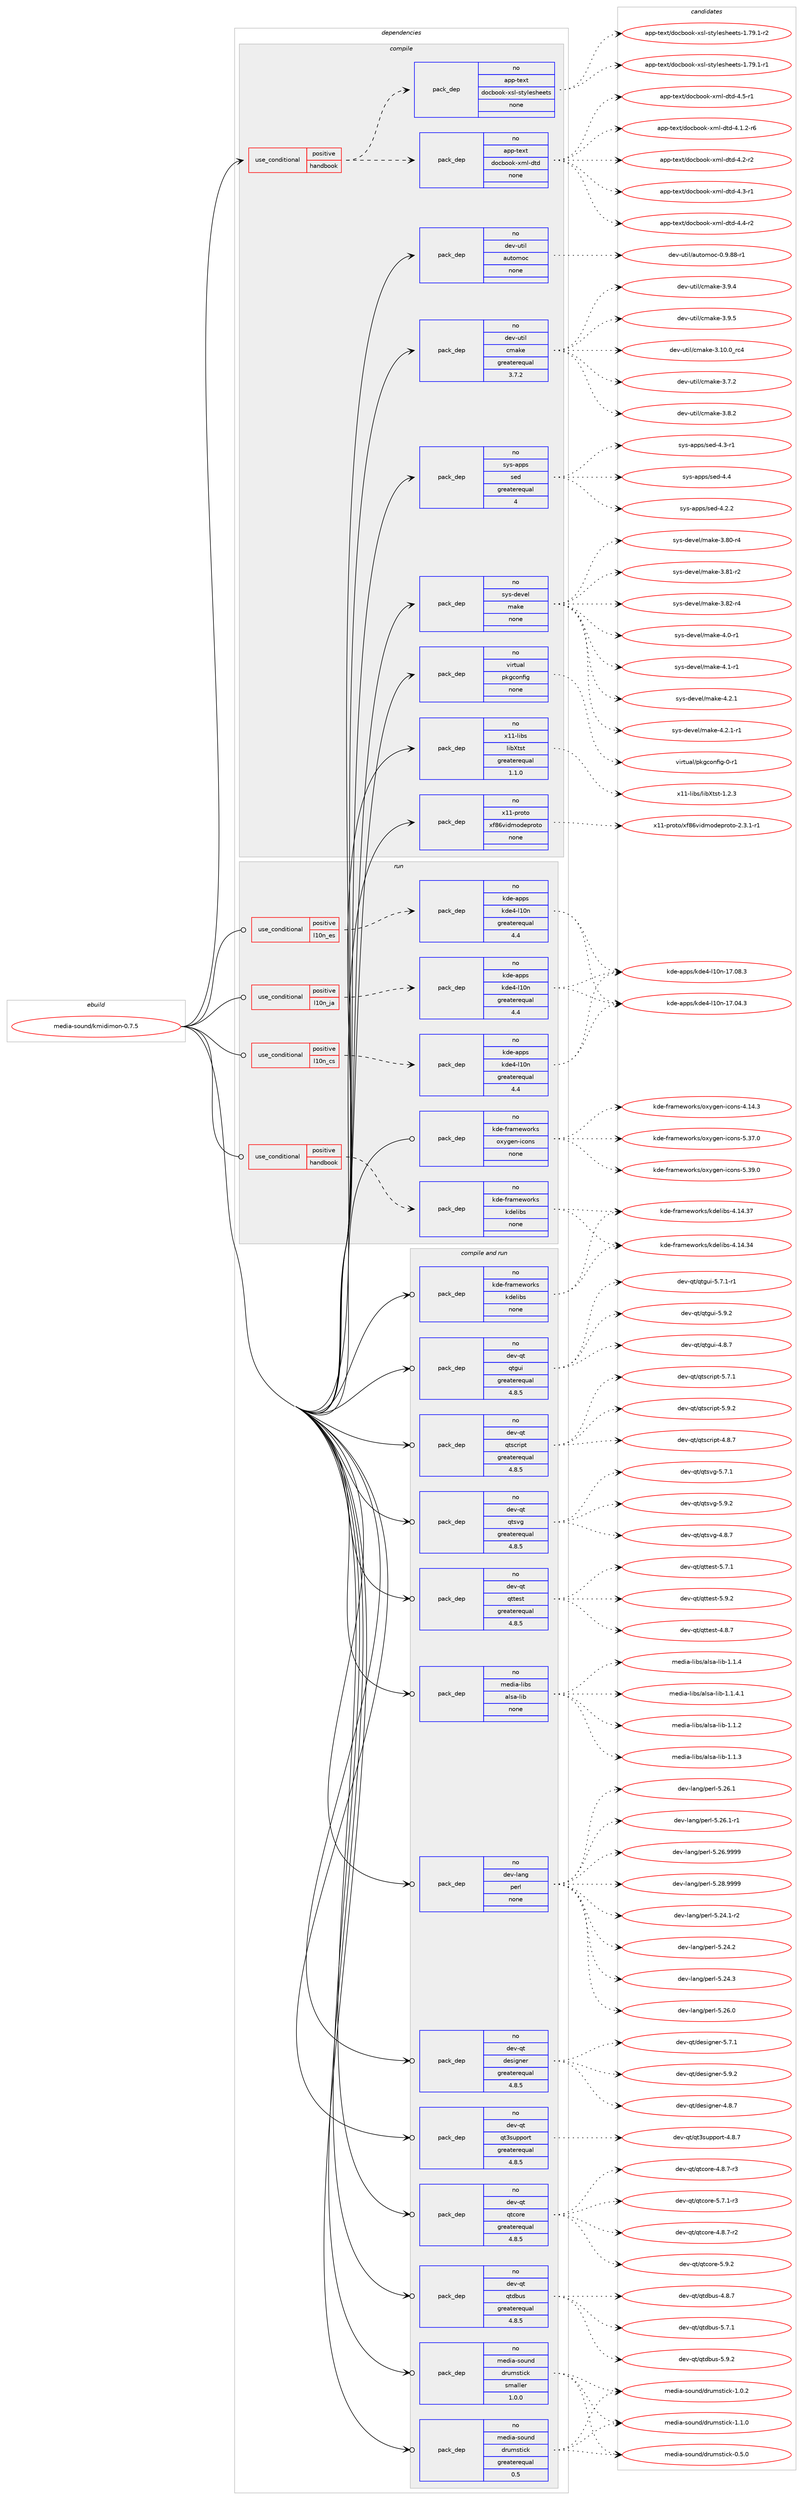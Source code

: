 digraph prolog {

# *************
# Graph options
# *************

newrank=true;
concentrate=true;
compound=true;
graph [rankdir=LR,fontname=Helvetica,fontsize=10,ranksep=1.5];#, ranksep=2.5, nodesep=0.2];
edge  [arrowhead=vee];
node  [fontname=Helvetica,fontsize=10];

# **********
# The ebuild
# **********

subgraph cluster_leftcol {
color=gray;
rank=same;
label=<<i>ebuild</i>>;
id [label="media-sound/kmidimon-0.7.5", color=red, width=4, href="../media-sound/kmidimon-0.7.5.svg"];
}

# ****************
# The dependencies
# ****************

subgraph cluster_midcol {
color=gray;
label=<<i>dependencies</i>>;
subgraph cluster_compile {
fillcolor="#eeeeee";
style=filled;
label=<<i>compile</i>>;
subgraph cond93591 {
dependency381960 [label=<<TABLE BORDER="0" CELLBORDER="1" CELLSPACING="0" CELLPADDING="4"><TR><TD ROWSPAN="3" CELLPADDING="10">use_conditional</TD></TR><TR><TD>positive</TD></TR><TR><TD>handbook</TD></TR></TABLE>>, shape=none, color=red];
subgraph pack282228 {
dependency381961 [label=<<TABLE BORDER="0" CELLBORDER="1" CELLSPACING="0" CELLPADDING="4" WIDTH="220"><TR><TD ROWSPAN="6" CELLPADDING="30">pack_dep</TD></TR><TR><TD WIDTH="110">no</TD></TR><TR><TD>app-text</TD></TR><TR><TD>docbook-xml-dtd</TD></TR><TR><TD>none</TD></TR><TR><TD></TD></TR></TABLE>>, shape=none, color=blue];
}
dependency381960:e -> dependency381961:w [weight=20,style="dashed",arrowhead="vee"];
subgraph pack282229 {
dependency381962 [label=<<TABLE BORDER="0" CELLBORDER="1" CELLSPACING="0" CELLPADDING="4" WIDTH="220"><TR><TD ROWSPAN="6" CELLPADDING="30">pack_dep</TD></TR><TR><TD WIDTH="110">no</TD></TR><TR><TD>app-text</TD></TR><TR><TD>docbook-xsl-stylesheets</TD></TR><TR><TD>none</TD></TR><TR><TD></TD></TR></TABLE>>, shape=none, color=blue];
}
dependency381960:e -> dependency381962:w [weight=20,style="dashed",arrowhead="vee"];
}
id:e -> dependency381960:w [weight=20,style="solid",arrowhead="vee"];
subgraph pack282230 {
dependency381963 [label=<<TABLE BORDER="0" CELLBORDER="1" CELLSPACING="0" CELLPADDING="4" WIDTH="220"><TR><TD ROWSPAN="6" CELLPADDING="30">pack_dep</TD></TR><TR><TD WIDTH="110">no</TD></TR><TR><TD>dev-util</TD></TR><TR><TD>automoc</TD></TR><TR><TD>none</TD></TR><TR><TD></TD></TR></TABLE>>, shape=none, color=blue];
}
id:e -> dependency381963:w [weight=20,style="solid",arrowhead="vee"];
subgraph pack282231 {
dependency381964 [label=<<TABLE BORDER="0" CELLBORDER="1" CELLSPACING="0" CELLPADDING="4" WIDTH="220"><TR><TD ROWSPAN="6" CELLPADDING="30">pack_dep</TD></TR><TR><TD WIDTH="110">no</TD></TR><TR><TD>dev-util</TD></TR><TR><TD>cmake</TD></TR><TR><TD>greaterequal</TD></TR><TR><TD>3.7.2</TD></TR></TABLE>>, shape=none, color=blue];
}
id:e -> dependency381964:w [weight=20,style="solid",arrowhead="vee"];
subgraph pack282232 {
dependency381965 [label=<<TABLE BORDER="0" CELLBORDER="1" CELLSPACING="0" CELLPADDING="4" WIDTH="220"><TR><TD ROWSPAN="6" CELLPADDING="30">pack_dep</TD></TR><TR><TD WIDTH="110">no</TD></TR><TR><TD>sys-apps</TD></TR><TR><TD>sed</TD></TR><TR><TD>greaterequal</TD></TR><TR><TD>4</TD></TR></TABLE>>, shape=none, color=blue];
}
id:e -> dependency381965:w [weight=20,style="solid",arrowhead="vee"];
subgraph pack282233 {
dependency381966 [label=<<TABLE BORDER="0" CELLBORDER="1" CELLSPACING="0" CELLPADDING="4" WIDTH="220"><TR><TD ROWSPAN="6" CELLPADDING="30">pack_dep</TD></TR><TR><TD WIDTH="110">no</TD></TR><TR><TD>sys-devel</TD></TR><TR><TD>make</TD></TR><TR><TD>none</TD></TR><TR><TD></TD></TR></TABLE>>, shape=none, color=blue];
}
id:e -> dependency381966:w [weight=20,style="solid",arrowhead="vee"];
subgraph pack282234 {
dependency381967 [label=<<TABLE BORDER="0" CELLBORDER="1" CELLSPACING="0" CELLPADDING="4" WIDTH="220"><TR><TD ROWSPAN="6" CELLPADDING="30">pack_dep</TD></TR><TR><TD WIDTH="110">no</TD></TR><TR><TD>virtual</TD></TR><TR><TD>pkgconfig</TD></TR><TR><TD>none</TD></TR><TR><TD></TD></TR></TABLE>>, shape=none, color=blue];
}
id:e -> dependency381967:w [weight=20,style="solid",arrowhead="vee"];
subgraph pack282235 {
dependency381968 [label=<<TABLE BORDER="0" CELLBORDER="1" CELLSPACING="0" CELLPADDING="4" WIDTH="220"><TR><TD ROWSPAN="6" CELLPADDING="30">pack_dep</TD></TR><TR><TD WIDTH="110">no</TD></TR><TR><TD>x11-libs</TD></TR><TR><TD>libXtst</TD></TR><TR><TD>greaterequal</TD></TR><TR><TD>1.1.0</TD></TR></TABLE>>, shape=none, color=blue];
}
id:e -> dependency381968:w [weight=20,style="solid",arrowhead="vee"];
subgraph pack282236 {
dependency381969 [label=<<TABLE BORDER="0" CELLBORDER="1" CELLSPACING="0" CELLPADDING="4" WIDTH="220"><TR><TD ROWSPAN="6" CELLPADDING="30">pack_dep</TD></TR><TR><TD WIDTH="110">no</TD></TR><TR><TD>x11-proto</TD></TR><TR><TD>xf86vidmodeproto</TD></TR><TR><TD>none</TD></TR><TR><TD></TD></TR></TABLE>>, shape=none, color=blue];
}
id:e -> dependency381969:w [weight=20,style="solid",arrowhead="vee"];
}
subgraph cluster_compileandrun {
fillcolor="#eeeeee";
style=filled;
label=<<i>compile and run</i>>;
subgraph pack282237 {
dependency381970 [label=<<TABLE BORDER="0" CELLBORDER="1" CELLSPACING="0" CELLPADDING="4" WIDTH="220"><TR><TD ROWSPAN="6" CELLPADDING="30">pack_dep</TD></TR><TR><TD WIDTH="110">no</TD></TR><TR><TD>dev-lang</TD></TR><TR><TD>perl</TD></TR><TR><TD>none</TD></TR><TR><TD></TD></TR></TABLE>>, shape=none, color=blue];
}
id:e -> dependency381970:w [weight=20,style="solid",arrowhead="odotvee"];
subgraph pack282238 {
dependency381971 [label=<<TABLE BORDER="0" CELLBORDER="1" CELLSPACING="0" CELLPADDING="4" WIDTH="220"><TR><TD ROWSPAN="6" CELLPADDING="30">pack_dep</TD></TR><TR><TD WIDTH="110">no</TD></TR><TR><TD>dev-qt</TD></TR><TR><TD>designer</TD></TR><TR><TD>greaterequal</TD></TR><TR><TD>4.8.5</TD></TR></TABLE>>, shape=none, color=blue];
}
id:e -> dependency381971:w [weight=20,style="solid",arrowhead="odotvee"];
subgraph pack282239 {
dependency381972 [label=<<TABLE BORDER="0" CELLBORDER="1" CELLSPACING="0" CELLPADDING="4" WIDTH="220"><TR><TD ROWSPAN="6" CELLPADDING="30">pack_dep</TD></TR><TR><TD WIDTH="110">no</TD></TR><TR><TD>dev-qt</TD></TR><TR><TD>qt3support</TD></TR><TR><TD>greaterequal</TD></TR><TR><TD>4.8.5</TD></TR></TABLE>>, shape=none, color=blue];
}
id:e -> dependency381972:w [weight=20,style="solid",arrowhead="odotvee"];
subgraph pack282240 {
dependency381973 [label=<<TABLE BORDER="0" CELLBORDER="1" CELLSPACING="0" CELLPADDING="4" WIDTH="220"><TR><TD ROWSPAN="6" CELLPADDING="30">pack_dep</TD></TR><TR><TD WIDTH="110">no</TD></TR><TR><TD>dev-qt</TD></TR><TR><TD>qtcore</TD></TR><TR><TD>greaterequal</TD></TR><TR><TD>4.8.5</TD></TR></TABLE>>, shape=none, color=blue];
}
id:e -> dependency381973:w [weight=20,style="solid",arrowhead="odotvee"];
subgraph pack282241 {
dependency381974 [label=<<TABLE BORDER="0" CELLBORDER="1" CELLSPACING="0" CELLPADDING="4" WIDTH="220"><TR><TD ROWSPAN="6" CELLPADDING="30">pack_dep</TD></TR><TR><TD WIDTH="110">no</TD></TR><TR><TD>dev-qt</TD></TR><TR><TD>qtdbus</TD></TR><TR><TD>greaterequal</TD></TR><TR><TD>4.8.5</TD></TR></TABLE>>, shape=none, color=blue];
}
id:e -> dependency381974:w [weight=20,style="solid",arrowhead="odotvee"];
subgraph pack282242 {
dependency381975 [label=<<TABLE BORDER="0" CELLBORDER="1" CELLSPACING="0" CELLPADDING="4" WIDTH="220"><TR><TD ROWSPAN="6" CELLPADDING="30">pack_dep</TD></TR><TR><TD WIDTH="110">no</TD></TR><TR><TD>dev-qt</TD></TR><TR><TD>qtgui</TD></TR><TR><TD>greaterequal</TD></TR><TR><TD>4.8.5</TD></TR></TABLE>>, shape=none, color=blue];
}
id:e -> dependency381975:w [weight=20,style="solid",arrowhead="odotvee"];
subgraph pack282243 {
dependency381976 [label=<<TABLE BORDER="0" CELLBORDER="1" CELLSPACING="0" CELLPADDING="4" WIDTH="220"><TR><TD ROWSPAN="6" CELLPADDING="30">pack_dep</TD></TR><TR><TD WIDTH="110">no</TD></TR><TR><TD>dev-qt</TD></TR><TR><TD>qtscript</TD></TR><TR><TD>greaterequal</TD></TR><TR><TD>4.8.5</TD></TR></TABLE>>, shape=none, color=blue];
}
id:e -> dependency381976:w [weight=20,style="solid",arrowhead="odotvee"];
subgraph pack282244 {
dependency381977 [label=<<TABLE BORDER="0" CELLBORDER="1" CELLSPACING="0" CELLPADDING="4" WIDTH="220"><TR><TD ROWSPAN="6" CELLPADDING="30">pack_dep</TD></TR><TR><TD WIDTH="110">no</TD></TR><TR><TD>dev-qt</TD></TR><TR><TD>qtsvg</TD></TR><TR><TD>greaterequal</TD></TR><TR><TD>4.8.5</TD></TR></TABLE>>, shape=none, color=blue];
}
id:e -> dependency381977:w [weight=20,style="solid",arrowhead="odotvee"];
subgraph pack282245 {
dependency381978 [label=<<TABLE BORDER="0" CELLBORDER="1" CELLSPACING="0" CELLPADDING="4" WIDTH="220"><TR><TD ROWSPAN="6" CELLPADDING="30">pack_dep</TD></TR><TR><TD WIDTH="110">no</TD></TR><TR><TD>dev-qt</TD></TR><TR><TD>qttest</TD></TR><TR><TD>greaterequal</TD></TR><TR><TD>4.8.5</TD></TR></TABLE>>, shape=none, color=blue];
}
id:e -> dependency381978:w [weight=20,style="solid",arrowhead="odotvee"];
subgraph pack282246 {
dependency381979 [label=<<TABLE BORDER="0" CELLBORDER="1" CELLSPACING="0" CELLPADDING="4" WIDTH="220"><TR><TD ROWSPAN="6" CELLPADDING="30">pack_dep</TD></TR><TR><TD WIDTH="110">no</TD></TR><TR><TD>kde-frameworks</TD></TR><TR><TD>kdelibs</TD></TR><TR><TD>none</TD></TR><TR><TD></TD></TR></TABLE>>, shape=none, color=blue];
}
id:e -> dependency381979:w [weight=20,style="solid",arrowhead="odotvee"];
subgraph pack282247 {
dependency381980 [label=<<TABLE BORDER="0" CELLBORDER="1" CELLSPACING="0" CELLPADDING="4" WIDTH="220"><TR><TD ROWSPAN="6" CELLPADDING="30">pack_dep</TD></TR><TR><TD WIDTH="110">no</TD></TR><TR><TD>media-libs</TD></TR><TR><TD>alsa-lib</TD></TR><TR><TD>none</TD></TR><TR><TD></TD></TR></TABLE>>, shape=none, color=blue];
}
id:e -> dependency381980:w [weight=20,style="solid",arrowhead="odotvee"];
subgraph pack282248 {
dependency381981 [label=<<TABLE BORDER="0" CELLBORDER="1" CELLSPACING="0" CELLPADDING="4" WIDTH="220"><TR><TD ROWSPAN="6" CELLPADDING="30">pack_dep</TD></TR><TR><TD WIDTH="110">no</TD></TR><TR><TD>media-sound</TD></TR><TR><TD>drumstick</TD></TR><TR><TD>greaterequal</TD></TR><TR><TD>0.5</TD></TR></TABLE>>, shape=none, color=blue];
}
id:e -> dependency381981:w [weight=20,style="solid",arrowhead="odotvee"];
subgraph pack282249 {
dependency381982 [label=<<TABLE BORDER="0" CELLBORDER="1" CELLSPACING="0" CELLPADDING="4" WIDTH="220"><TR><TD ROWSPAN="6" CELLPADDING="30">pack_dep</TD></TR><TR><TD WIDTH="110">no</TD></TR><TR><TD>media-sound</TD></TR><TR><TD>drumstick</TD></TR><TR><TD>smaller</TD></TR><TR><TD>1.0.0</TD></TR></TABLE>>, shape=none, color=blue];
}
id:e -> dependency381982:w [weight=20,style="solid",arrowhead="odotvee"];
}
subgraph cluster_run {
fillcolor="#eeeeee";
style=filled;
label=<<i>run</i>>;
subgraph cond93592 {
dependency381983 [label=<<TABLE BORDER="0" CELLBORDER="1" CELLSPACING="0" CELLPADDING="4"><TR><TD ROWSPAN="3" CELLPADDING="10">use_conditional</TD></TR><TR><TD>positive</TD></TR><TR><TD>handbook</TD></TR></TABLE>>, shape=none, color=red];
subgraph pack282250 {
dependency381984 [label=<<TABLE BORDER="0" CELLBORDER="1" CELLSPACING="0" CELLPADDING="4" WIDTH="220"><TR><TD ROWSPAN="6" CELLPADDING="30">pack_dep</TD></TR><TR><TD WIDTH="110">no</TD></TR><TR><TD>kde-frameworks</TD></TR><TR><TD>kdelibs</TD></TR><TR><TD>none</TD></TR><TR><TD></TD></TR></TABLE>>, shape=none, color=blue];
}
dependency381983:e -> dependency381984:w [weight=20,style="dashed",arrowhead="vee"];
}
id:e -> dependency381983:w [weight=20,style="solid",arrowhead="odot"];
subgraph cond93593 {
dependency381985 [label=<<TABLE BORDER="0" CELLBORDER="1" CELLSPACING="0" CELLPADDING="4"><TR><TD ROWSPAN="3" CELLPADDING="10">use_conditional</TD></TR><TR><TD>positive</TD></TR><TR><TD>l10n_cs</TD></TR></TABLE>>, shape=none, color=red];
subgraph pack282251 {
dependency381986 [label=<<TABLE BORDER="0" CELLBORDER="1" CELLSPACING="0" CELLPADDING="4" WIDTH="220"><TR><TD ROWSPAN="6" CELLPADDING="30">pack_dep</TD></TR><TR><TD WIDTH="110">no</TD></TR><TR><TD>kde-apps</TD></TR><TR><TD>kde4-l10n</TD></TR><TR><TD>greaterequal</TD></TR><TR><TD>4.4</TD></TR></TABLE>>, shape=none, color=blue];
}
dependency381985:e -> dependency381986:w [weight=20,style="dashed",arrowhead="vee"];
}
id:e -> dependency381985:w [weight=20,style="solid",arrowhead="odot"];
subgraph cond93594 {
dependency381987 [label=<<TABLE BORDER="0" CELLBORDER="1" CELLSPACING="0" CELLPADDING="4"><TR><TD ROWSPAN="3" CELLPADDING="10">use_conditional</TD></TR><TR><TD>positive</TD></TR><TR><TD>l10n_es</TD></TR></TABLE>>, shape=none, color=red];
subgraph pack282252 {
dependency381988 [label=<<TABLE BORDER="0" CELLBORDER="1" CELLSPACING="0" CELLPADDING="4" WIDTH="220"><TR><TD ROWSPAN="6" CELLPADDING="30">pack_dep</TD></TR><TR><TD WIDTH="110">no</TD></TR><TR><TD>kde-apps</TD></TR><TR><TD>kde4-l10n</TD></TR><TR><TD>greaterequal</TD></TR><TR><TD>4.4</TD></TR></TABLE>>, shape=none, color=blue];
}
dependency381987:e -> dependency381988:w [weight=20,style="dashed",arrowhead="vee"];
}
id:e -> dependency381987:w [weight=20,style="solid",arrowhead="odot"];
subgraph cond93595 {
dependency381989 [label=<<TABLE BORDER="0" CELLBORDER="1" CELLSPACING="0" CELLPADDING="4"><TR><TD ROWSPAN="3" CELLPADDING="10">use_conditional</TD></TR><TR><TD>positive</TD></TR><TR><TD>l10n_ja</TD></TR></TABLE>>, shape=none, color=red];
subgraph pack282253 {
dependency381990 [label=<<TABLE BORDER="0" CELLBORDER="1" CELLSPACING="0" CELLPADDING="4" WIDTH="220"><TR><TD ROWSPAN="6" CELLPADDING="30">pack_dep</TD></TR><TR><TD WIDTH="110">no</TD></TR><TR><TD>kde-apps</TD></TR><TR><TD>kde4-l10n</TD></TR><TR><TD>greaterequal</TD></TR><TR><TD>4.4</TD></TR></TABLE>>, shape=none, color=blue];
}
dependency381989:e -> dependency381990:w [weight=20,style="dashed",arrowhead="vee"];
}
id:e -> dependency381989:w [weight=20,style="solid",arrowhead="odot"];
subgraph pack282254 {
dependency381991 [label=<<TABLE BORDER="0" CELLBORDER="1" CELLSPACING="0" CELLPADDING="4" WIDTH="220"><TR><TD ROWSPAN="6" CELLPADDING="30">pack_dep</TD></TR><TR><TD WIDTH="110">no</TD></TR><TR><TD>kde-frameworks</TD></TR><TR><TD>oxygen-icons</TD></TR><TR><TD>none</TD></TR><TR><TD></TD></TR></TABLE>>, shape=none, color=blue];
}
id:e -> dependency381991:w [weight=20,style="solid",arrowhead="odot"];
}
}

# **************
# The candidates
# **************

subgraph cluster_choices {
rank=same;
color=gray;
label=<<i>candidates</i>>;

subgraph choice282228 {
color=black;
nodesep=1;
choice971121124511610112011647100111999811111110745120109108451001161004552464946504511454 [label="app-text/docbook-xml-dtd-4.1.2-r6", color=red, width=4,href="../app-text/docbook-xml-dtd-4.1.2-r6.svg"];
choice97112112451161011201164710011199981111111074512010910845100116100455246504511450 [label="app-text/docbook-xml-dtd-4.2-r2", color=red, width=4,href="../app-text/docbook-xml-dtd-4.2-r2.svg"];
choice97112112451161011201164710011199981111111074512010910845100116100455246514511449 [label="app-text/docbook-xml-dtd-4.3-r1", color=red, width=4,href="../app-text/docbook-xml-dtd-4.3-r1.svg"];
choice97112112451161011201164710011199981111111074512010910845100116100455246524511450 [label="app-text/docbook-xml-dtd-4.4-r2", color=red, width=4,href="../app-text/docbook-xml-dtd-4.4-r2.svg"];
choice97112112451161011201164710011199981111111074512010910845100116100455246534511449 [label="app-text/docbook-xml-dtd-4.5-r1", color=red, width=4,href="../app-text/docbook-xml-dtd-4.5-r1.svg"];
dependency381961:e -> choice971121124511610112011647100111999811111110745120109108451001161004552464946504511454:w [style=dotted,weight="100"];
dependency381961:e -> choice97112112451161011201164710011199981111111074512010910845100116100455246504511450:w [style=dotted,weight="100"];
dependency381961:e -> choice97112112451161011201164710011199981111111074512010910845100116100455246514511449:w [style=dotted,weight="100"];
dependency381961:e -> choice97112112451161011201164710011199981111111074512010910845100116100455246524511450:w [style=dotted,weight="100"];
dependency381961:e -> choice97112112451161011201164710011199981111111074512010910845100116100455246534511449:w [style=dotted,weight="100"];
}
subgraph choice282229 {
color=black;
nodesep=1;
choice97112112451161011201164710011199981111111074512011510845115116121108101115104101101116115454946555746494511449 [label="app-text/docbook-xsl-stylesheets-1.79.1-r1", color=red, width=4,href="../app-text/docbook-xsl-stylesheets-1.79.1-r1.svg"];
choice97112112451161011201164710011199981111111074512011510845115116121108101115104101101116115454946555746494511450 [label="app-text/docbook-xsl-stylesheets-1.79.1-r2", color=red, width=4,href="../app-text/docbook-xsl-stylesheets-1.79.1-r2.svg"];
dependency381962:e -> choice97112112451161011201164710011199981111111074512011510845115116121108101115104101101116115454946555746494511449:w [style=dotted,weight="100"];
dependency381962:e -> choice97112112451161011201164710011199981111111074512011510845115116121108101115104101101116115454946555746494511450:w [style=dotted,weight="100"];
}
subgraph choice282230 {
color=black;
nodesep=1;
choice10010111845117116105108479711711611110911199454846574656564511449 [label="dev-util/automoc-0.9.88-r1", color=red, width=4,href="../dev-util/automoc-0.9.88-r1.svg"];
dependency381963:e -> choice10010111845117116105108479711711611110911199454846574656564511449:w [style=dotted,weight="100"];
}
subgraph choice282231 {
color=black;
nodesep=1;
choice1001011184511711610510847991099710710145514649484648951149952 [label="dev-util/cmake-3.10.0_rc4", color=red, width=4,href="../dev-util/cmake-3.10.0_rc4.svg"];
choice10010111845117116105108479910997107101455146554650 [label="dev-util/cmake-3.7.2", color=red, width=4,href="../dev-util/cmake-3.7.2.svg"];
choice10010111845117116105108479910997107101455146564650 [label="dev-util/cmake-3.8.2", color=red, width=4,href="../dev-util/cmake-3.8.2.svg"];
choice10010111845117116105108479910997107101455146574652 [label="dev-util/cmake-3.9.4", color=red, width=4,href="../dev-util/cmake-3.9.4.svg"];
choice10010111845117116105108479910997107101455146574653 [label="dev-util/cmake-3.9.5", color=red, width=4,href="../dev-util/cmake-3.9.5.svg"];
dependency381964:e -> choice1001011184511711610510847991099710710145514649484648951149952:w [style=dotted,weight="100"];
dependency381964:e -> choice10010111845117116105108479910997107101455146554650:w [style=dotted,weight="100"];
dependency381964:e -> choice10010111845117116105108479910997107101455146564650:w [style=dotted,weight="100"];
dependency381964:e -> choice10010111845117116105108479910997107101455146574652:w [style=dotted,weight="100"];
dependency381964:e -> choice10010111845117116105108479910997107101455146574653:w [style=dotted,weight="100"];
}
subgraph choice282232 {
color=black;
nodesep=1;
choice115121115459711211211547115101100455246504650 [label="sys-apps/sed-4.2.2", color=red, width=4,href="../sys-apps/sed-4.2.2.svg"];
choice115121115459711211211547115101100455246514511449 [label="sys-apps/sed-4.3-r1", color=red, width=4,href="../sys-apps/sed-4.3-r1.svg"];
choice11512111545971121121154711510110045524652 [label="sys-apps/sed-4.4", color=red, width=4,href="../sys-apps/sed-4.4.svg"];
dependency381965:e -> choice115121115459711211211547115101100455246504650:w [style=dotted,weight="100"];
dependency381965:e -> choice115121115459711211211547115101100455246514511449:w [style=dotted,weight="100"];
dependency381965:e -> choice11512111545971121121154711510110045524652:w [style=dotted,weight="100"];
}
subgraph choice282233 {
color=black;
nodesep=1;
choice11512111545100101118101108471099710710145514656484511452 [label="sys-devel/make-3.80-r4", color=red, width=4,href="../sys-devel/make-3.80-r4.svg"];
choice11512111545100101118101108471099710710145514656494511450 [label="sys-devel/make-3.81-r2", color=red, width=4,href="../sys-devel/make-3.81-r2.svg"];
choice11512111545100101118101108471099710710145514656504511452 [label="sys-devel/make-3.82-r4", color=red, width=4,href="../sys-devel/make-3.82-r4.svg"];
choice115121115451001011181011084710997107101455246484511449 [label="sys-devel/make-4.0-r1", color=red, width=4,href="../sys-devel/make-4.0-r1.svg"];
choice115121115451001011181011084710997107101455246494511449 [label="sys-devel/make-4.1-r1", color=red, width=4,href="../sys-devel/make-4.1-r1.svg"];
choice115121115451001011181011084710997107101455246504649 [label="sys-devel/make-4.2.1", color=red, width=4,href="../sys-devel/make-4.2.1.svg"];
choice1151211154510010111810110847109971071014552465046494511449 [label="sys-devel/make-4.2.1-r1", color=red, width=4,href="../sys-devel/make-4.2.1-r1.svg"];
dependency381966:e -> choice11512111545100101118101108471099710710145514656484511452:w [style=dotted,weight="100"];
dependency381966:e -> choice11512111545100101118101108471099710710145514656494511450:w [style=dotted,weight="100"];
dependency381966:e -> choice11512111545100101118101108471099710710145514656504511452:w [style=dotted,weight="100"];
dependency381966:e -> choice115121115451001011181011084710997107101455246484511449:w [style=dotted,weight="100"];
dependency381966:e -> choice115121115451001011181011084710997107101455246494511449:w [style=dotted,weight="100"];
dependency381966:e -> choice115121115451001011181011084710997107101455246504649:w [style=dotted,weight="100"];
dependency381966:e -> choice1151211154510010111810110847109971071014552465046494511449:w [style=dotted,weight="100"];
}
subgraph choice282234 {
color=black;
nodesep=1;
choice11810511411611797108471121071039911111010210510345484511449 [label="virtual/pkgconfig-0-r1", color=red, width=4,href="../virtual/pkgconfig-0-r1.svg"];
dependency381967:e -> choice11810511411611797108471121071039911111010210510345484511449:w [style=dotted,weight="100"];
}
subgraph choice282235 {
color=black;
nodesep=1;
choice12049494510810598115471081059888116115116454946504651 [label="x11-libs/libXtst-1.2.3", color=red, width=4,href="../x11-libs/libXtst-1.2.3.svg"];
dependency381968:e -> choice12049494510810598115471081059888116115116454946504651:w [style=dotted,weight="100"];
}
subgraph choice282236 {
color=black;
nodesep=1;
choice1204949451121141111161114712010256541181051001091111001011121141111161114550465146494511449 [label="x11-proto/xf86vidmodeproto-2.3.1-r1", color=red, width=4,href="../x11-proto/xf86vidmodeproto-2.3.1-r1.svg"];
dependency381969:e -> choice1204949451121141111161114712010256541181051001091111001011121141111161114550465146494511449:w [style=dotted,weight="100"];
}
subgraph choice282237 {
color=black;
nodesep=1;
choice100101118451089711010347112101114108455346505246494511450 [label="dev-lang/perl-5.24.1-r2", color=red, width=4,href="../dev-lang/perl-5.24.1-r2.svg"];
choice10010111845108971101034711210111410845534650524650 [label="dev-lang/perl-5.24.2", color=red, width=4,href="../dev-lang/perl-5.24.2.svg"];
choice10010111845108971101034711210111410845534650524651 [label="dev-lang/perl-5.24.3", color=red, width=4,href="../dev-lang/perl-5.24.3.svg"];
choice10010111845108971101034711210111410845534650544648 [label="dev-lang/perl-5.26.0", color=red, width=4,href="../dev-lang/perl-5.26.0.svg"];
choice10010111845108971101034711210111410845534650544649 [label="dev-lang/perl-5.26.1", color=red, width=4,href="../dev-lang/perl-5.26.1.svg"];
choice100101118451089711010347112101114108455346505446494511449 [label="dev-lang/perl-5.26.1-r1", color=red, width=4,href="../dev-lang/perl-5.26.1-r1.svg"];
choice10010111845108971101034711210111410845534650544657575757 [label="dev-lang/perl-5.26.9999", color=red, width=4,href="../dev-lang/perl-5.26.9999.svg"];
choice10010111845108971101034711210111410845534650564657575757 [label="dev-lang/perl-5.28.9999", color=red, width=4,href="../dev-lang/perl-5.28.9999.svg"];
dependency381970:e -> choice100101118451089711010347112101114108455346505246494511450:w [style=dotted,weight="100"];
dependency381970:e -> choice10010111845108971101034711210111410845534650524650:w [style=dotted,weight="100"];
dependency381970:e -> choice10010111845108971101034711210111410845534650524651:w [style=dotted,weight="100"];
dependency381970:e -> choice10010111845108971101034711210111410845534650544648:w [style=dotted,weight="100"];
dependency381970:e -> choice10010111845108971101034711210111410845534650544649:w [style=dotted,weight="100"];
dependency381970:e -> choice100101118451089711010347112101114108455346505446494511449:w [style=dotted,weight="100"];
dependency381970:e -> choice10010111845108971101034711210111410845534650544657575757:w [style=dotted,weight="100"];
dependency381970:e -> choice10010111845108971101034711210111410845534650564657575757:w [style=dotted,weight="100"];
}
subgraph choice282238 {
color=black;
nodesep=1;
choice1001011184511311647100101115105103110101114455246564655 [label="dev-qt/designer-4.8.7", color=red, width=4,href="../dev-qt/designer-4.8.7.svg"];
choice1001011184511311647100101115105103110101114455346554649 [label="dev-qt/designer-5.7.1", color=red, width=4,href="../dev-qt/designer-5.7.1.svg"];
choice1001011184511311647100101115105103110101114455346574650 [label="dev-qt/designer-5.9.2", color=red, width=4,href="../dev-qt/designer-5.9.2.svg"];
dependency381971:e -> choice1001011184511311647100101115105103110101114455246564655:w [style=dotted,weight="100"];
dependency381971:e -> choice1001011184511311647100101115105103110101114455346554649:w [style=dotted,weight="100"];
dependency381971:e -> choice1001011184511311647100101115105103110101114455346574650:w [style=dotted,weight="100"];
}
subgraph choice282239 {
color=black;
nodesep=1;
choice100101118451131164711311651115117112112111114116455246564655 [label="dev-qt/qt3support-4.8.7", color=red, width=4,href="../dev-qt/qt3support-4.8.7.svg"];
dependency381972:e -> choice100101118451131164711311651115117112112111114116455246564655:w [style=dotted,weight="100"];
}
subgraph choice282240 {
color=black;
nodesep=1;
choice1001011184511311647113116991111141014552465646554511450 [label="dev-qt/qtcore-4.8.7-r2", color=red, width=4,href="../dev-qt/qtcore-4.8.7-r2.svg"];
choice1001011184511311647113116991111141014552465646554511451 [label="dev-qt/qtcore-4.8.7-r3", color=red, width=4,href="../dev-qt/qtcore-4.8.7-r3.svg"];
choice1001011184511311647113116991111141014553465546494511451 [label="dev-qt/qtcore-5.7.1-r3", color=red, width=4,href="../dev-qt/qtcore-5.7.1-r3.svg"];
choice100101118451131164711311699111114101455346574650 [label="dev-qt/qtcore-5.9.2", color=red, width=4,href="../dev-qt/qtcore-5.9.2.svg"];
dependency381973:e -> choice1001011184511311647113116991111141014552465646554511450:w [style=dotted,weight="100"];
dependency381973:e -> choice1001011184511311647113116991111141014552465646554511451:w [style=dotted,weight="100"];
dependency381973:e -> choice1001011184511311647113116991111141014553465546494511451:w [style=dotted,weight="100"];
dependency381973:e -> choice100101118451131164711311699111114101455346574650:w [style=dotted,weight="100"];
}
subgraph choice282241 {
color=black;
nodesep=1;
choice100101118451131164711311610098117115455246564655 [label="dev-qt/qtdbus-4.8.7", color=red, width=4,href="../dev-qt/qtdbus-4.8.7.svg"];
choice100101118451131164711311610098117115455346554649 [label="dev-qt/qtdbus-5.7.1", color=red, width=4,href="../dev-qt/qtdbus-5.7.1.svg"];
choice100101118451131164711311610098117115455346574650 [label="dev-qt/qtdbus-5.9.2", color=red, width=4,href="../dev-qt/qtdbus-5.9.2.svg"];
dependency381974:e -> choice100101118451131164711311610098117115455246564655:w [style=dotted,weight="100"];
dependency381974:e -> choice100101118451131164711311610098117115455346554649:w [style=dotted,weight="100"];
dependency381974:e -> choice100101118451131164711311610098117115455346574650:w [style=dotted,weight="100"];
}
subgraph choice282242 {
color=black;
nodesep=1;
choice1001011184511311647113116103117105455246564655 [label="dev-qt/qtgui-4.8.7", color=red, width=4,href="../dev-qt/qtgui-4.8.7.svg"];
choice10010111845113116471131161031171054553465546494511449 [label="dev-qt/qtgui-5.7.1-r1", color=red, width=4,href="../dev-qt/qtgui-5.7.1-r1.svg"];
choice1001011184511311647113116103117105455346574650 [label="dev-qt/qtgui-5.9.2", color=red, width=4,href="../dev-qt/qtgui-5.9.2.svg"];
dependency381975:e -> choice1001011184511311647113116103117105455246564655:w [style=dotted,weight="100"];
dependency381975:e -> choice10010111845113116471131161031171054553465546494511449:w [style=dotted,weight="100"];
dependency381975:e -> choice1001011184511311647113116103117105455346574650:w [style=dotted,weight="100"];
}
subgraph choice282243 {
color=black;
nodesep=1;
choice100101118451131164711311611599114105112116455246564655 [label="dev-qt/qtscript-4.8.7", color=red, width=4,href="../dev-qt/qtscript-4.8.7.svg"];
choice100101118451131164711311611599114105112116455346554649 [label="dev-qt/qtscript-5.7.1", color=red, width=4,href="../dev-qt/qtscript-5.7.1.svg"];
choice100101118451131164711311611599114105112116455346574650 [label="dev-qt/qtscript-5.9.2", color=red, width=4,href="../dev-qt/qtscript-5.9.2.svg"];
dependency381976:e -> choice100101118451131164711311611599114105112116455246564655:w [style=dotted,weight="100"];
dependency381976:e -> choice100101118451131164711311611599114105112116455346554649:w [style=dotted,weight="100"];
dependency381976:e -> choice100101118451131164711311611599114105112116455346574650:w [style=dotted,weight="100"];
}
subgraph choice282244 {
color=black;
nodesep=1;
choice1001011184511311647113116115118103455246564655 [label="dev-qt/qtsvg-4.8.7", color=red, width=4,href="../dev-qt/qtsvg-4.8.7.svg"];
choice1001011184511311647113116115118103455346554649 [label="dev-qt/qtsvg-5.7.1", color=red, width=4,href="../dev-qt/qtsvg-5.7.1.svg"];
choice1001011184511311647113116115118103455346574650 [label="dev-qt/qtsvg-5.9.2", color=red, width=4,href="../dev-qt/qtsvg-5.9.2.svg"];
dependency381977:e -> choice1001011184511311647113116115118103455246564655:w [style=dotted,weight="100"];
dependency381977:e -> choice1001011184511311647113116115118103455346554649:w [style=dotted,weight="100"];
dependency381977:e -> choice1001011184511311647113116115118103455346574650:w [style=dotted,weight="100"];
}
subgraph choice282245 {
color=black;
nodesep=1;
choice1001011184511311647113116116101115116455246564655 [label="dev-qt/qttest-4.8.7", color=red, width=4,href="../dev-qt/qttest-4.8.7.svg"];
choice1001011184511311647113116116101115116455346554649 [label="dev-qt/qttest-5.7.1", color=red, width=4,href="../dev-qt/qttest-5.7.1.svg"];
choice1001011184511311647113116116101115116455346574650 [label="dev-qt/qttest-5.9.2", color=red, width=4,href="../dev-qt/qttest-5.9.2.svg"];
dependency381978:e -> choice1001011184511311647113116116101115116455246564655:w [style=dotted,weight="100"];
dependency381978:e -> choice1001011184511311647113116116101115116455346554649:w [style=dotted,weight="100"];
dependency381978:e -> choice1001011184511311647113116116101115116455346574650:w [style=dotted,weight="100"];
}
subgraph choice282246 {
color=black;
nodesep=1;
choice107100101451021149710910111911111410711547107100101108105981154552464952465152 [label="kde-frameworks/kdelibs-4.14.34", color=red, width=4,href="../kde-frameworks/kdelibs-4.14.34.svg"];
choice107100101451021149710910111911111410711547107100101108105981154552464952465155 [label="kde-frameworks/kdelibs-4.14.37", color=red, width=4,href="../kde-frameworks/kdelibs-4.14.37.svg"];
dependency381979:e -> choice107100101451021149710910111911111410711547107100101108105981154552464952465152:w [style=dotted,weight="100"];
dependency381979:e -> choice107100101451021149710910111911111410711547107100101108105981154552464952465155:w [style=dotted,weight="100"];
}
subgraph choice282247 {
color=black;
nodesep=1;
choice1091011001059745108105981154797108115974510810598454946494650 [label="media-libs/alsa-lib-1.1.2", color=red, width=4,href="../media-libs/alsa-lib-1.1.2.svg"];
choice1091011001059745108105981154797108115974510810598454946494651 [label="media-libs/alsa-lib-1.1.3", color=red, width=4,href="../media-libs/alsa-lib-1.1.3.svg"];
choice1091011001059745108105981154797108115974510810598454946494652 [label="media-libs/alsa-lib-1.1.4", color=red, width=4,href="../media-libs/alsa-lib-1.1.4.svg"];
choice10910110010597451081059811547971081159745108105984549464946524649 [label="media-libs/alsa-lib-1.1.4.1", color=red, width=4,href="../media-libs/alsa-lib-1.1.4.1.svg"];
dependency381980:e -> choice1091011001059745108105981154797108115974510810598454946494650:w [style=dotted,weight="100"];
dependency381980:e -> choice1091011001059745108105981154797108115974510810598454946494651:w [style=dotted,weight="100"];
dependency381980:e -> choice1091011001059745108105981154797108115974510810598454946494652:w [style=dotted,weight="100"];
dependency381980:e -> choice10910110010597451081059811547971081159745108105984549464946524649:w [style=dotted,weight="100"];
}
subgraph choice282248 {
color=black;
nodesep=1;
choice10910110010597451151111171101004710011411710911511610599107454846534648 [label="media-sound/drumstick-0.5.0", color=red, width=4,href="../media-sound/drumstick-0.5.0.svg"];
choice10910110010597451151111171101004710011411710911511610599107454946484650 [label="media-sound/drumstick-1.0.2", color=red, width=4,href="../media-sound/drumstick-1.0.2.svg"];
choice10910110010597451151111171101004710011411710911511610599107454946494648 [label="media-sound/drumstick-1.1.0", color=red, width=4,href="../media-sound/drumstick-1.1.0.svg"];
dependency381981:e -> choice10910110010597451151111171101004710011411710911511610599107454846534648:w [style=dotted,weight="100"];
dependency381981:e -> choice10910110010597451151111171101004710011411710911511610599107454946484650:w [style=dotted,weight="100"];
dependency381981:e -> choice10910110010597451151111171101004710011411710911511610599107454946494648:w [style=dotted,weight="100"];
}
subgraph choice282249 {
color=black;
nodesep=1;
choice10910110010597451151111171101004710011411710911511610599107454846534648 [label="media-sound/drumstick-0.5.0", color=red, width=4,href="../media-sound/drumstick-0.5.0.svg"];
choice10910110010597451151111171101004710011411710911511610599107454946484650 [label="media-sound/drumstick-1.0.2", color=red, width=4,href="../media-sound/drumstick-1.0.2.svg"];
choice10910110010597451151111171101004710011411710911511610599107454946494648 [label="media-sound/drumstick-1.1.0", color=red, width=4,href="../media-sound/drumstick-1.1.0.svg"];
dependency381982:e -> choice10910110010597451151111171101004710011411710911511610599107454846534648:w [style=dotted,weight="100"];
dependency381982:e -> choice10910110010597451151111171101004710011411710911511610599107454946484650:w [style=dotted,weight="100"];
dependency381982:e -> choice10910110010597451151111171101004710011411710911511610599107454946494648:w [style=dotted,weight="100"];
}
subgraph choice282250 {
color=black;
nodesep=1;
choice107100101451021149710910111911111410711547107100101108105981154552464952465152 [label="kde-frameworks/kdelibs-4.14.34", color=red, width=4,href="../kde-frameworks/kdelibs-4.14.34.svg"];
choice107100101451021149710910111911111410711547107100101108105981154552464952465155 [label="kde-frameworks/kdelibs-4.14.37", color=red, width=4,href="../kde-frameworks/kdelibs-4.14.37.svg"];
dependency381984:e -> choice107100101451021149710910111911111410711547107100101108105981154552464952465152:w [style=dotted,weight="100"];
dependency381984:e -> choice107100101451021149710910111911111410711547107100101108105981154552464952465155:w [style=dotted,weight="100"];
}
subgraph choice282251 {
color=black;
nodesep=1;
choice107100101459711211211547107100101524510849481104549554648524651 [label="kde-apps/kde4-l10n-17.04.3", color=red, width=4,href="../kde-apps/kde4-l10n-17.04.3.svg"];
choice107100101459711211211547107100101524510849481104549554648564651 [label="kde-apps/kde4-l10n-17.08.3", color=red, width=4,href="../kde-apps/kde4-l10n-17.08.3.svg"];
dependency381986:e -> choice107100101459711211211547107100101524510849481104549554648524651:w [style=dotted,weight="100"];
dependency381986:e -> choice107100101459711211211547107100101524510849481104549554648564651:w [style=dotted,weight="100"];
}
subgraph choice282252 {
color=black;
nodesep=1;
choice107100101459711211211547107100101524510849481104549554648524651 [label="kde-apps/kde4-l10n-17.04.3", color=red, width=4,href="../kde-apps/kde4-l10n-17.04.3.svg"];
choice107100101459711211211547107100101524510849481104549554648564651 [label="kde-apps/kde4-l10n-17.08.3", color=red, width=4,href="../kde-apps/kde4-l10n-17.08.3.svg"];
dependency381988:e -> choice107100101459711211211547107100101524510849481104549554648524651:w [style=dotted,weight="100"];
dependency381988:e -> choice107100101459711211211547107100101524510849481104549554648564651:w [style=dotted,weight="100"];
}
subgraph choice282253 {
color=black;
nodesep=1;
choice107100101459711211211547107100101524510849481104549554648524651 [label="kde-apps/kde4-l10n-17.04.3", color=red, width=4,href="../kde-apps/kde4-l10n-17.04.3.svg"];
choice107100101459711211211547107100101524510849481104549554648564651 [label="kde-apps/kde4-l10n-17.08.3", color=red, width=4,href="../kde-apps/kde4-l10n-17.08.3.svg"];
dependency381990:e -> choice107100101459711211211547107100101524510849481104549554648524651:w [style=dotted,weight="100"];
dependency381990:e -> choice107100101459711211211547107100101524510849481104549554648564651:w [style=dotted,weight="100"];
}
subgraph choice282254 {
color=black;
nodesep=1;
choice107100101451021149710910111911111410711547111120121103101110451059911111011545524649524651 [label="kde-frameworks/oxygen-icons-4.14.3", color=red, width=4,href="../kde-frameworks/oxygen-icons-4.14.3.svg"];
choice107100101451021149710910111911111410711547111120121103101110451059911111011545534651554648 [label="kde-frameworks/oxygen-icons-5.37.0", color=red, width=4,href="../kde-frameworks/oxygen-icons-5.37.0.svg"];
choice107100101451021149710910111911111410711547111120121103101110451059911111011545534651574648 [label="kde-frameworks/oxygen-icons-5.39.0", color=red, width=4,href="../kde-frameworks/oxygen-icons-5.39.0.svg"];
dependency381991:e -> choice107100101451021149710910111911111410711547111120121103101110451059911111011545524649524651:w [style=dotted,weight="100"];
dependency381991:e -> choice107100101451021149710910111911111410711547111120121103101110451059911111011545534651554648:w [style=dotted,weight="100"];
dependency381991:e -> choice107100101451021149710910111911111410711547111120121103101110451059911111011545534651574648:w [style=dotted,weight="100"];
}
}

}
